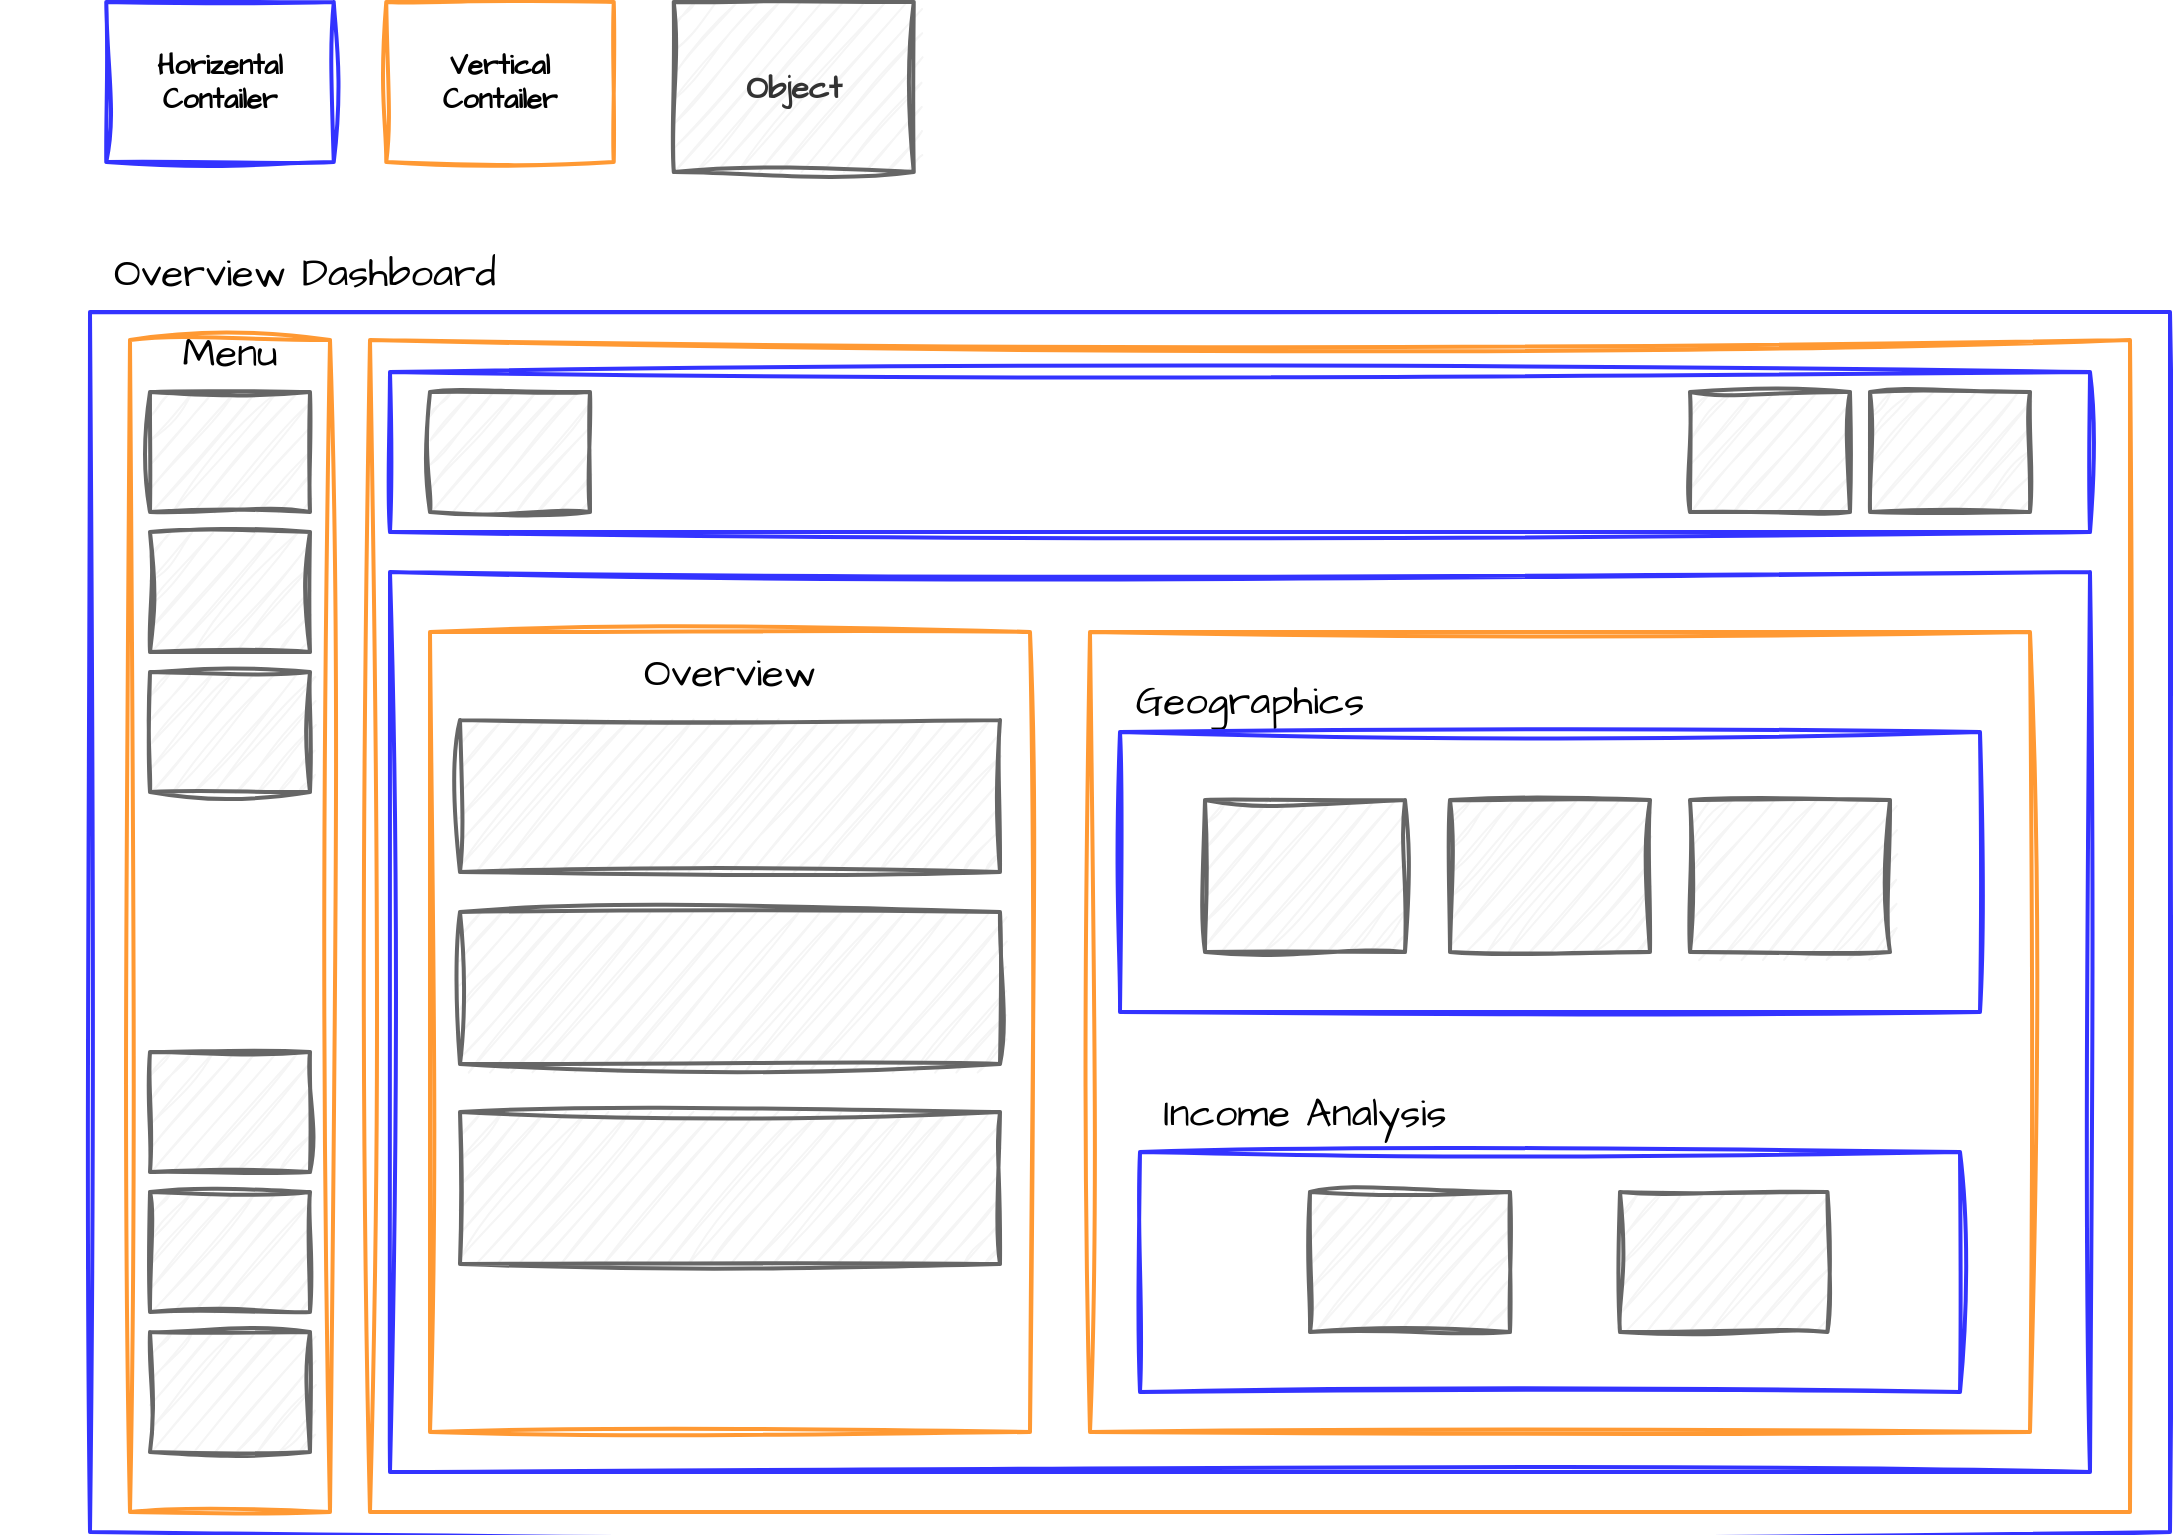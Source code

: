 <mxfile version="26.1.3">
  <diagram name="Page-1" id="A7-xnCa6GZ77hb_ugSaN">
    <mxGraphModel dx="1674" dy="1668" grid="1" gridSize="10" guides="1" tooltips="1" connect="1" arrows="1" fold="1" page="1" pageScale="1" pageWidth="1169" pageHeight="827" math="0" shadow="0">
      <root>
        <mxCell id="0" />
        <mxCell id="1" parent="0" />
        <mxCell id="PGWeTWr600nqLuUM6eGq-1" value="" style="rounded=0;whiteSpace=wrap;html=1;fillColor=none;strokeColor=#3333FF;strokeWidth=2;sketch=1;curveFitting=1;jiggle=2;" parent="1" vertex="1">
          <mxGeometry x="65" y="70" width="1040" height="610" as="geometry" />
        </mxCell>
        <mxCell id="PGWeTWr600nqLuUM6eGq-2" value="" style="rounded=0;whiteSpace=wrap;html=1;fillColor=none;strokeColor=#FF9933;strokeWidth=2;sketch=1;curveFitting=1;jiggle=2;" parent="1" vertex="1">
          <mxGeometry x="85" y="84" width="100" height="586" as="geometry" />
        </mxCell>
        <mxCell id="PGWeTWr600nqLuUM6eGq-4" value="" style="rounded=0;whiteSpace=wrap;html=1;fillColor=#f5f5f5;fontColor=#333333;strokeColor=#666666;strokeWidth=2;sketch=1;curveFitting=1;jiggle=2;" parent="1" vertex="1">
          <mxGeometry x="95" y="110" width="80" height="60" as="geometry" />
        </mxCell>
        <mxCell id="PGWeTWr600nqLuUM6eGq-5" value="" style="rounded=0;whiteSpace=wrap;html=1;fillColor=#f5f5f5;fontColor=#333333;strokeColor=#666666;strokeWidth=2;sketch=1;curveFitting=1;jiggle=2;" parent="1" vertex="1">
          <mxGeometry x="95" y="180" width="80" height="60" as="geometry" />
        </mxCell>
        <mxCell id="PGWeTWr600nqLuUM6eGq-6" value="" style="rounded=0;whiteSpace=wrap;html=1;fillColor=#f5f5f5;fontColor=#333333;strokeColor=#666666;strokeWidth=2;sketch=1;curveFitting=1;jiggle=2;" parent="1" vertex="1">
          <mxGeometry x="95" y="510" width="80" height="60" as="geometry" />
        </mxCell>
        <mxCell id="PGWeTWr600nqLuUM6eGq-7" value="" style="rounded=0;whiteSpace=wrap;html=1;fillColor=#f5f5f5;fontColor=#333333;strokeColor=#666666;strokeWidth=2;sketch=1;curveFitting=1;jiggle=2;" parent="1" vertex="1">
          <mxGeometry x="95" y="580" width="80" height="60" as="geometry" />
        </mxCell>
        <mxCell id="PGWeTWr600nqLuUM6eGq-8" value="" style="rounded=0;whiteSpace=wrap;html=1;fillColor=#f5f5f5;fontColor=#333333;strokeColor=#666666;strokeWidth=2;sketch=1;curveFitting=1;jiggle=2;" parent="1" vertex="1">
          <mxGeometry x="95" y="440" width="80" height="60" as="geometry" />
        </mxCell>
        <mxCell id="PGWeTWr600nqLuUM6eGq-9" value="" style="rounded=0;whiteSpace=wrap;html=1;fillColor=none;strokeColor=#FF9933;strokeWidth=2;sketch=1;curveFitting=1;jiggle=2;" parent="1" vertex="1">
          <mxGeometry x="205" y="84" width="880" height="586" as="geometry" />
        </mxCell>
        <mxCell id="PGWeTWr600nqLuUM6eGq-10" value="" style="rounded=0;whiteSpace=wrap;html=1;fillColor=none;strokeColor=#3333FF;strokeWidth=2;sketch=1;curveFitting=1;jiggle=2;" parent="1" vertex="1">
          <mxGeometry x="215" y="100" width="850" height="80" as="geometry" />
        </mxCell>
        <mxCell id="PGWeTWr600nqLuUM6eGq-11" value="" style="rounded=0;whiteSpace=wrap;html=1;fillColor=#f5f5f5;fontColor=#333333;strokeColor=#666666;strokeWidth=2;sketch=1;curveFitting=1;jiggle=2;" parent="1" vertex="1">
          <mxGeometry x="235" y="110" width="80" height="60" as="geometry" />
        </mxCell>
        <mxCell id="PGWeTWr600nqLuUM6eGq-12" value="" style="rounded=0;whiteSpace=wrap;html=1;fillColor=#f5f5f5;fontColor=#333333;strokeColor=#666666;strokeWidth=2;sketch=1;curveFitting=1;jiggle=2;" parent="1" vertex="1">
          <mxGeometry x="955" y="110" width="80" height="60" as="geometry" />
        </mxCell>
        <mxCell id="PGWeTWr600nqLuUM6eGq-13" value="" style="rounded=0;whiteSpace=wrap;html=1;fillColor=#f5f5f5;fontColor=#333333;strokeColor=#666666;strokeWidth=2;sketch=1;curveFitting=1;jiggle=2;" parent="1" vertex="1">
          <mxGeometry x="865" y="110" width="80" height="60" as="geometry" />
        </mxCell>
        <mxCell id="PGWeTWr600nqLuUM6eGq-14" value="" style="rounded=0;whiteSpace=wrap;html=1;fillColor=#f5f5f5;fontColor=#333333;strokeColor=#666666;strokeWidth=2;sketch=1;curveFitting=1;jiggle=2;" parent="1" vertex="1">
          <mxGeometry x="95" y="250" width="80" height="60" as="geometry" />
        </mxCell>
        <mxCell id="PGWeTWr600nqLuUM6eGq-15" value="Overview Dashboard" style="text;html=1;strokeColor=none;fillColor=none;align=center;verticalAlign=middle;whiteSpace=wrap;rounded=0;fontSize=20;fontFamily=Architects Daughter;sketch=1;curveFitting=1;jiggle=2;" parent="1" vertex="1">
          <mxGeometry x="20" y="40" width="305" height="20" as="geometry" />
        </mxCell>
        <mxCell id="PGWeTWr600nqLuUM6eGq-16" value="Menu" style="text;html=1;strokeColor=none;fillColor=none;align=center;verticalAlign=middle;whiteSpace=wrap;rounded=0;fontSize=20;fontFamily=Architects Daughter;strokeWidth=2;sketch=1;curveFitting=1;jiggle=2;" parent="1" vertex="1">
          <mxGeometry x="105" y="80" width="60" height="20" as="geometry" />
        </mxCell>
        <mxCell id="PGWeTWr600nqLuUM6eGq-18" value="" style="rounded=0;whiteSpace=wrap;html=1;fillColor=none;strokeColor=#3333FF;strokeWidth=2;sketch=1;curveFitting=1;jiggle=2;" parent="1" vertex="1">
          <mxGeometry x="215" y="200" width="850" height="450" as="geometry" />
        </mxCell>
        <mxCell id="PGWeTWr600nqLuUM6eGq-19" value="" style="rounded=0;whiteSpace=wrap;html=1;fillColor=none;strokeColor=#FF9933;strokeWidth=2;sketch=1;curveFitting=1;jiggle=2;" parent="1" vertex="1">
          <mxGeometry x="235" y="230" width="300" height="400" as="geometry" />
        </mxCell>
        <mxCell id="PGWeTWr600nqLuUM6eGq-21" value="Overview" style="text;html=1;strokeColor=none;fillColor=none;align=center;verticalAlign=middle;whiteSpace=wrap;rounded=0;fontSize=20;fontFamily=Architects Daughter;strokeWidth=2;sketch=1;curveFitting=1;jiggle=2;" parent="1" vertex="1">
          <mxGeometry x="355" y="240" width="60" height="20" as="geometry" />
        </mxCell>
        <mxCell id="PGWeTWr600nqLuUM6eGq-23" value="" style="rounded=0;whiteSpace=wrap;html=1;fillColor=none;strokeColor=#FF9933;strokeWidth=2;sketch=1;curveFitting=1;jiggle=2;" parent="1" vertex="1">
          <mxGeometry x="565" y="230" width="470" height="400" as="geometry" />
        </mxCell>
        <mxCell id="PGWeTWr600nqLuUM6eGq-24" value="" style="rounded=0;whiteSpace=wrap;html=1;fillColor=#f5f5f5;fontColor=#333333;strokeColor=#666666;strokeWidth=2;sketch=1;curveFitting=1;jiggle=2;" parent="1" vertex="1">
          <mxGeometry x="250" y="274" width="270" height="76" as="geometry" />
        </mxCell>
        <mxCell id="PGWeTWr600nqLuUM6eGq-25" value="" style="rounded=0;whiteSpace=wrap;html=1;fillColor=#f5f5f5;fontColor=#333333;strokeColor=#666666;strokeWidth=2;sketch=1;curveFitting=1;jiggle=2;" parent="1" vertex="1">
          <mxGeometry x="250" y="370" width="270" height="76" as="geometry" />
        </mxCell>
        <mxCell id="PGWeTWr600nqLuUM6eGq-26" value="" style="rounded=0;whiteSpace=wrap;html=1;fillColor=#f5f5f5;fontColor=#333333;strokeColor=#666666;strokeWidth=2;sketch=1;curveFitting=1;jiggle=2;" parent="1" vertex="1">
          <mxGeometry x="250" y="470" width="270" height="76" as="geometry" />
        </mxCell>
        <mxCell id="PGWeTWr600nqLuUM6eGq-29" value="Income Analysis" style="text;html=1;strokeColor=none;fillColor=none;align=center;verticalAlign=middle;whiteSpace=wrap;rounded=0;fontSize=20;fontFamily=Architects Daughter;strokeWidth=2;sketch=1;curveFitting=1;jiggle=2;" parent="1" vertex="1">
          <mxGeometry x="585" y="460" width="175" height="20" as="geometry" />
        </mxCell>
        <mxCell id="PGWeTWr600nqLuUM6eGq-30" value="Geographics" style="text;html=1;strokeColor=none;fillColor=none;align=center;verticalAlign=middle;whiteSpace=wrap;rounded=0;fontSize=20;fontFamily=Architects Daughter;strokeWidth=2;sketch=1;curveFitting=1;jiggle=2;" parent="1" vertex="1">
          <mxGeometry x="615" y="254" width="60" height="20" as="geometry" />
        </mxCell>
        <mxCell id="PGWeTWr600nqLuUM6eGq-31" value="" style="rounded=0;whiteSpace=wrap;html=1;fillColor=none;strokeColor=#3333FF;strokeWidth=2;sketch=1;curveFitting=1;jiggle=2;" parent="1" vertex="1">
          <mxGeometry x="590" y="490" width="410" height="120" as="geometry" />
        </mxCell>
        <mxCell id="PGWeTWr600nqLuUM6eGq-32" value="" style="rounded=0;whiteSpace=wrap;html=1;fillColor=#f5f5f5;fontColor=#333333;strokeColor=#666666;strokeWidth=2;sketch=1;curveFitting=1;jiggle=2;" parent="1" vertex="1">
          <mxGeometry x="675" y="510" width="100" height="70" as="geometry" />
        </mxCell>
        <mxCell id="PGWeTWr600nqLuUM6eGq-33" value="" style="rounded=0;whiteSpace=wrap;html=1;fillColor=#f5f5f5;fontColor=#333333;strokeColor=#666666;strokeWidth=2;sketch=1;curveFitting=1;jiggle=2;" parent="1" vertex="1">
          <mxGeometry x="830" y="510" width="103.75" height="70" as="geometry" />
        </mxCell>
        <mxCell id="PGWeTWr600nqLuUM6eGq-36" value="" style="rounded=0;whiteSpace=wrap;html=1;fillColor=#f5f5f5;fontColor=#333333;strokeColor=#666666;strokeWidth=2;sketch=1;curveFitting=1;jiggle=2;" parent="1" vertex="1">
          <mxGeometry x="622.5" y="314" width="100" height="76" as="geometry" />
        </mxCell>
        <mxCell id="PGWeTWr600nqLuUM6eGq-37" value="" style="rounded=0;whiteSpace=wrap;html=1;fillColor=#f5f5f5;fontColor=#333333;strokeColor=#666666;strokeWidth=2;sketch=1;curveFitting=1;jiggle=2;" parent="1" vertex="1">
          <mxGeometry x="745" y="314" width="100" height="76" as="geometry" />
        </mxCell>
        <mxCell id="PGWeTWr600nqLuUM6eGq-38" value="" style="rounded=0;whiteSpace=wrap;html=1;fillColor=#f5f5f5;fontColor=#333333;strokeColor=#666666;strokeWidth=2;sketch=1;curveFitting=1;jiggle=2;" parent="1" vertex="1">
          <mxGeometry x="865" y="314" width="100" height="76" as="geometry" />
        </mxCell>
        <mxCell id="vjm-o3LrQS6AP1Cw-ad6-1" value="" style="rounded=0;whiteSpace=wrap;html=1;fillColor=none;strokeColor=#3333FF;strokeWidth=2;sketch=1;curveFitting=1;jiggle=2;" parent="1" vertex="1">
          <mxGeometry x="580" y="280" width="430" height="140" as="geometry" />
        </mxCell>
        <mxCell id="vjm-o3LrQS6AP1Cw-ad6-3" value="Horizental Contailer" style="rounded=0;whiteSpace=wrap;html=1;fillColor=none;strokeColor=#3333FF;strokeWidth=2;sketch=1;curveFitting=1;jiggle=2;fontFamily=Architects Daughter;fontSource=https%3A%2F%2Ffonts.googleapis.com%2Fcss%3Ffamily%3DArchitects%2BDaughter;fontStyle=1;fontSize=14;" parent="1" vertex="1">
          <mxGeometry x="73.13" y="-85" width="113.75" height="80" as="geometry" />
        </mxCell>
        <mxCell id="vjm-o3LrQS6AP1Cw-ad6-4" value="Vertical&lt;br&gt;Contailer" style="rounded=0;whiteSpace=wrap;html=1;fillColor=none;strokeColor=#FF9933;strokeWidth=2;sketch=1;curveFitting=1;jiggle=2;fontFamily=Architects Daughter;fontSource=https%3A%2F%2Ffonts.googleapis.com%2Fcss%3Ffamily%3DArchitects%2BDaughter;fontStyle=1;fontSize=14;" parent="1" vertex="1">
          <mxGeometry x="213.13" y="-85" width="113.75" height="80" as="geometry" />
        </mxCell>
        <mxCell id="vjm-o3LrQS6AP1Cw-ad6-5" value="Object" style="rounded=0;whiteSpace=wrap;html=1;fillColor=#f5f5f5;fontColor=#333333;strokeColor=#666666;strokeWidth=2;sketch=1;curveFitting=1;jiggle=2;fontFamily=Architects Daughter;fontSource=https%3A%2F%2Ffonts.googleapis.com%2Fcss%3Ffamily%3DArchitects%2BDaughter;fontSize=16;fontStyle=1" parent="1" vertex="1">
          <mxGeometry x="356.88" y="-85" width="120" height="85" as="geometry" />
        </mxCell>
      </root>
    </mxGraphModel>
  </diagram>
</mxfile>
